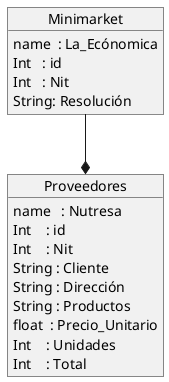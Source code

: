 @startuml

object Minimarket
Minimarket : name  : La_Ecónomica
Minimarket : Int   : id
Minimarket : Int   : Nit
Minimarket : String: Resolución 



object Proveedores
Proveedores : name   : Nutresa
Proveedores : Int    : id
Proveedores : Int    : Nit
Proveedores : String : Cliente
Proveedores : String : Dirección
Proveedores : String : Productos
Proveedores : float  : Precio_Unitario
Proveedores : Int    : Unidades
Proveedores : Int    : Total

Minimarket--* Proveedores

@enduml


